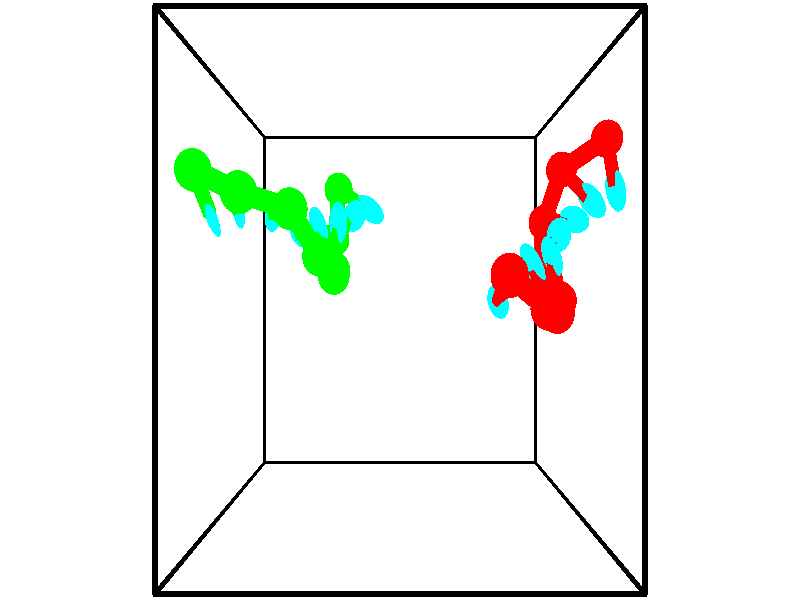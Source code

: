 // switches for output
#declare DRAW_BASES = 1; // possible values are 0, 1; only relevant for DNA ribbons
#declare DRAW_BASES_TYPE = 3; // possible values are 1, 2, 3; only relevant for DNA ribbons
#declare DRAW_FOG = 0; // set to 1 to enable fog

#include "colors.inc"

#include "transforms.inc"
background { rgb <1, 1, 1>}

#default {
   normal{
       ripples 0.25
       frequency 0.20
       turbulence 0.2
       lambda 5
   }
	finish {
		phong 0.1
		phong_size 40.
	}
}

// original window dimensions: 1024x640


// camera settings

camera {
	sky <-0, 1, 0>
	up <-0, 1, 0>
	right 1.6 * <1, 0, 0>
	location <2.5, 2.5, 11.1562>
	look_at <2.5, 2.5, 2.5>
	direction <0, 0, -8.6562>
	angle 67.0682
}


# declare cpy_camera_pos = <2.5, 2.5, 11.1562>;
# if (DRAW_FOG = 1)
fog {
	fog_type 2
	up vnormalize(cpy_camera_pos)
	color rgbt<1,1,1,0.3>
	distance 1e-5
	fog_alt 3e-3
	fog_offset 4
}
# end


// LIGHTS

# declare lum = 6;
global_settings {
	ambient_light rgb lum * <0.05, 0.05, 0.05>
	max_trace_level 15
}# declare cpy_direct_light_amount = 0.25;
light_source
{	1000 * <-1, -1, 1>,
	rgb lum * cpy_direct_light_amount
	parallel
}

light_source
{	1000 * <1, 1, -1>,
	rgb lum * cpy_direct_light_amount
	parallel
}

// strand 0

// nucleotide -1

// particle -1
sphere {
	<3.951335, 2.771558, 3.163098> 0.250000
	pigment { color rgbt <1,0,0,0> }
	no_shadow
}
cylinder {
	<3.921128, 2.602009, 2.802071>,  <3.903004, 2.500279, 2.585454>, 0.100000
	pigment { color rgbt <1,0,0,0> }
	no_shadow
}
cylinder {
	<3.921128, 2.602009, 2.802071>,  <3.951335, 2.771558, 3.163098>, 0.100000
	pigment { color rgbt <1,0,0,0> }
	no_shadow
}

// particle -1
sphere {
	<3.921128, 2.602009, 2.802071> 0.100000
	pigment { color rgbt <1,0,0,0> }
	no_shadow
}
sphere {
	0, 1
	scale<0.080000,0.200000,0.300000>
	matrix <0.819814, 0.488869, -0.298181,
		0.567628, -0.762455, 0.310580,
		-0.075517, -0.423874, -0.902568,
		3.898473, 2.474847, 2.531300>
	pigment { color rgbt <0,1,1,0> }
	no_shadow
}
cylinder {
	<4.529245, 2.399929, 2.952915>,  <3.951335, 2.771558, 3.163098>, 0.130000
	pigment { color rgbt <1,0,0,0> }
	no_shadow
}

// nucleotide -1

// particle -1
sphere {
	<4.529245, 2.399929, 2.952915> 0.250000
	pigment { color rgbt <1,0,0,0> }
	no_shadow
}
cylinder {
	<4.337264, 2.582260, 2.653084>,  <4.222075, 2.691659, 2.473185>, 0.100000
	pigment { color rgbt <1,0,0,0> }
	no_shadow
}
cylinder {
	<4.337264, 2.582260, 2.653084>,  <4.529245, 2.399929, 2.952915>, 0.100000
	pigment { color rgbt <1,0,0,0> }
	no_shadow
}

// particle -1
sphere {
	<4.337264, 2.582260, 2.653084> 0.100000
	pigment { color rgbt <1,0,0,0> }
	no_shadow
}
sphere {
	0, 1
	scale<0.080000,0.200000,0.300000>
	matrix <0.803227, 0.571928, -0.166508,
		0.352805, -0.681997, -0.640632,
		-0.479953, 0.455828, -0.749577,
		4.193278, 2.719008, 2.428210>
	pigment { color rgbt <0,1,1,0> }
	no_shadow
}
cylinder {
	<4.819275, 2.333874, 2.246195>,  <4.529245, 2.399929, 2.952915>, 0.130000
	pigment { color rgbt <1,0,0,0> }
	no_shadow
}

// nucleotide -1

// particle -1
sphere {
	<4.819275, 2.333874, 2.246195> 0.250000
	pigment { color rgbt <1,0,0,0> }
	no_shadow
}
cylinder {
	<4.626203, 2.678101, 2.181152>,  <4.510359, 2.884637, 2.142127>, 0.100000
	pigment { color rgbt <1,0,0,0> }
	no_shadow
}
cylinder {
	<4.626203, 2.678101, 2.181152>,  <4.819275, 2.333874, 2.246195>, 0.100000
	pigment { color rgbt <1,0,0,0> }
	no_shadow
}

// particle -1
sphere {
	<4.626203, 2.678101, 2.181152> 0.100000
	pigment { color rgbt <1,0,0,0> }
	no_shadow
}
sphere {
	0, 1
	scale<0.080000,0.200000,0.300000>
	matrix <0.822638, 0.381803, -0.421298,
		-0.300472, -0.337120, -0.892225,
		-0.482682, 0.860567, -0.162607,
		4.481398, 2.936271, 2.132370>
	pigment { color rgbt <0,1,1,0> }
	no_shadow
}
cylinder {
	<5.047019, 2.493761, 1.572650>,  <4.819275, 2.333874, 2.246195>, 0.130000
	pigment { color rgbt <1,0,0,0> }
	no_shadow
}

// nucleotide -1

// particle -1
sphere {
	<5.047019, 2.493761, 1.572650> 0.250000
	pigment { color rgbt <1,0,0,0> }
	no_shadow
}
cylinder {
	<4.917982, 2.810665, 1.779823>,  <4.840559, 3.000808, 1.904127>, 0.100000
	pigment { color rgbt <1,0,0,0> }
	no_shadow
}
cylinder {
	<4.917982, 2.810665, 1.779823>,  <5.047019, 2.493761, 1.572650>, 0.100000
	pigment { color rgbt <1,0,0,0> }
	no_shadow
}

// particle -1
sphere {
	<4.917982, 2.810665, 1.779823> 0.100000
	pigment { color rgbt <1,0,0,0> }
	no_shadow
}
sphere {
	0, 1
	scale<0.080000,0.200000,0.300000>
	matrix <0.786180, 0.528994, -0.319509,
		-0.527118, 0.304118, -0.793510,
		-0.322594, 0.792261, 0.517934,
		4.821204, 3.048344, 1.935203>
	pigment { color rgbt <0,1,1,0> }
	no_shadow
}
cylinder {
	<4.838528, 2.984844, 1.090827>,  <5.047019, 2.493761, 1.572650>, 0.130000
	pigment { color rgbt <1,0,0,0> }
	no_shadow
}

// nucleotide -1

// particle -1
sphere {
	<4.838528, 2.984844, 1.090827> 0.250000
	pigment { color rgbt <1,0,0,0> }
	no_shadow
}
cylinder {
	<4.927805, 3.191982, 1.421165>,  <4.981371, 3.316265, 1.619369>, 0.100000
	pigment { color rgbt <1,0,0,0> }
	no_shadow
}
cylinder {
	<4.927805, 3.191982, 1.421165>,  <4.838528, 2.984844, 1.090827>, 0.100000
	pigment { color rgbt <1,0,0,0> }
	no_shadow
}

// particle -1
sphere {
	<4.927805, 3.191982, 1.421165> 0.100000
	pigment { color rgbt <1,0,0,0> }
	no_shadow
}
sphere {
	0, 1
	scale<0.080000,0.200000,0.300000>
	matrix <0.770211, 0.425592, -0.475023,
		-0.597462, 0.742097, -0.303860,
		0.223193, 0.517844, 0.825846,
		4.994763, 3.347336, 1.668919>
	pigment { color rgbt <0,1,1,0> }
	no_shadow
}
cylinder {
	<4.944624, 3.597529, 0.876423>,  <4.838528, 2.984844, 1.090827>, 0.130000
	pigment { color rgbt <1,0,0,0> }
	no_shadow
}

// nucleotide -1

// particle -1
sphere {
	<4.944624, 3.597529, 0.876423> 0.250000
	pigment { color rgbt <1,0,0,0> }
	no_shadow
}
cylinder {
	<5.141053, 3.583858, 1.224602>,  <5.258911, 3.575656, 1.433509>, 0.100000
	pigment { color rgbt <1,0,0,0> }
	no_shadow
}
cylinder {
	<5.141053, 3.583858, 1.224602>,  <4.944624, 3.597529, 0.876423>, 0.100000
	pigment { color rgbt <1,0,0,0> }
	no_shadow
}

// particle -1
sphere {
	<5.141053, 3.583858, 1.224602> 0.100000
	pigment { color rgbt <1,0,0,0> }
	no_shadow
}
sphere {
	0, 1
	scale<0.080000,0.200000,0.300000>
	matrix <0.758049, 0.509082, -0.407674,
		-0.429196, 0.860039, 0.275904,
		0.491073, -0.034176, 0.870448,
		5.288375, 3.573606, 1.485736>
	pigment { color rgbt <0,1,1,0> }
	no_shadow
}
cylinder {
	<5.201640, 4.315592, 1.055109>,  <4.944624, 3.597529, 0.876423>, 0.130000
	pigment { color rgbt <1,0,0,0> }
	no_shadow
}

// nucleotide -1

// particle -1
sphere {
	<5.201640, 4.315592, 1.055109> 0.250000
	pigment { color rgbt <1,0,0,0> }
	no_shadow
}
cylinder {
	<5.425240, 4.045422, 1.247490>,  <5.559401, 3.883319, 1.362919>, 0.100000
	pigment { color rgbt <1,0,0,0> }
	no_shadow
}
cylinder {
	<5.425240, 4.045422, 1.247490>,  <5.201640, 4.315592, 1.055109>, 0.100000
	pigment { color rgbt <1,0,0,0> }
	no_shadow
}

// particle -1
sphere {
	<5.425240, 4.045422, 1.247490> 0.100000
	pigment { color rgbt <1,0,0,0> }
	no_shadow
}
sphere {
	0, 1
	scale<0.080000,0.200000,0.300000>
	matrix <0.813679, 0.335263, -0.474895,
		0.159511, 0.656808, 0.736994,
		0.559001, -0.675427, 0.480953,
		5.592940, 3.842793, 1.391776>
	pigment { color rgbt <0,1,1,0> }
	no_shadow
}
cylinder {
	<5.834525, 4.667421, 1.425862>,  <5.201640, 4.315592, 1.055109>, 0.130000
	pigment { color rgbt <1,0,0,0> }
	no_shadow
}

// nucleotide -1

// particle -1
sphere {
	<5.834525, 4.667421, 1.425862> 0.250000
	pigment { color rgbt <1,0,0,0> }
	no_shadow
}
cylinder {
	<5.929348, 4.280746, 1.387245>,  <5.986243, 4.048742, 1.364075>, 0.100000
	pigment { color rgbt <1,0,0,0> }
	no_shadow
}
cylinder {
	<5.929348, 4.280746, 1.387245>,  <5.834525, 4.667421, 1.425862>, 0.100000
	pigment { color rgbt <1,0,0,0> }
	no_shadow
}

// particle -1
sphere {
	<5.929348, 4.280746, 1.387245> 0.100000
	pigment { color rgbt <1,0,0,0> }
	no_shadow
}
sphere {
	0, 1
	scale<0.080000,0.200000,0.300000>
	matrix <0.876223, 0.255670, -0.408492,
		0.419567, 0.012245, 0.907642,
		0.237059, -0.966687, -0.096541,
		6.000466, 3.990741, 1.358283>
	pigment { color rgbt <0,1,1,0> }
	no_shadow
}
// strand 1

// nucleotide -1

// particle -1
sphere {
	<1.400132, 4.147823, 0.348035> 0.250000
	pigment { color rgbt <0,1,0,0> }
	no_shadow
}
cylinder {
	<1.724707, 3.959698, 0.486816>,  <1.919451, 3.846823, 0.570085>, 0.100000
	pigment { color rgbt <0,1,0,0> }
	no_shadow
}
cylinder {
	<1.724707, 3.959698, 0.486816>,  <1.400132, 4.147823, 0.348035>, 0.100000
	pigment { color rgbt <0,1,0,0> }
	no_shadow
}

// particle -1
sphere {
	<1.724707, 3.959698, 0.486816> 0.100000
	pigment { color rgbt <0,1,0,0> }
	no_shadow
}
sphere {
	0, 1
	scale<0.080000,0.200000,0.300000>
	matrix <-0.561254, -0.461515, 0.687021,
		-0.162991, -0.752203, -0.638455,
		0.811436, -0.470313, 0.346954,
		1.968138, 3.818604, 0.590903>
	pigment { color rgbt <0,1,1,0> }
	no_shadow
}
cylinder {
	<1.345513, 3.399180, 0.383276>,  <1.400132, 4.147823, 0.348035>, 0.130000
	pigment { color rgbt <0,1,0,0> }
	no_shadow
}

// nucleotide -1

// particle -1
sphere {
	<1.345513, 3.399180, 0.383276> 0.250000
	pigment { color rgbt <0,1,0,0> }
	no_shadow
}
cylinder {
	<1.561657, 3.564793, 0.676285>,  <1.691343, 3.664160, 0.852090>, 0.100000
	pigment { color rgbt <0,1,0,0> }
	no_shadow
}
cylinder {
	<1.561657, 3.564793, 0.676285>,  <1.345513, 3.399180, 0.383276>, 0.100000
	pigment { color rgbt <0,1,0,0> }
	no_shadow
}

// particle -1
sphere {
	<1.561657, 3.564793, 0.676285> 0.100000
	pigment { color rgbt <0,1,0,0> }
	no_shadow
}
sphere {
	0, 1
	scale<0.080000,0.200000,0.300000>
	matrix <-0.640515, -0.362160, 0.677186,
		0.545667, -0.835115, 0.069497,
		0.540359, 0.414032, 0.732522,
		1.723765, 3.689002, 0.896042>
	pigment { color rgbt <0,1,1,0> }
	no_shadow
}
cylinder {
	<1.394377, 2.935690, 0.852522>,  <1.345513, 3.399180, 0.383276>, 0.130000
	pigment { color rgbt <0,1,0,0> }
	no_shadow
}

// nucleotide -1

// particle -1
sphere {
	<1.394377, 2.935690, 0.852522> 0.250000
	pigment { color rgbt <0,1,0,0> }
	no_shadow
}
cylinder {
	<1.440659, 3.292557, 1.027176>,  <1.468428, 3.506677, 1.131968>, 0.100000
	pigment { color rgbt <0,1,0,0> }
	no_shadow
}
cylinder {
	<1.440659, 3.292557, 1.027176>,  <1.394377, 2.935690, 0.852522>, 0.100000
	pigment { color rgbt <0,1,0,0> }
	no_shadow
}

// particle -1
sphere {
	<1.440659, 3.292557, 1.027176> 0.100000
	pigment { color rgbt <0,1,0,0> }
	no_shadow
}
sphere {
	0, 1
	scale<0.080000,0.200000,0.300000>
	matrix <-0.687512, -0.245335, 0.683475,
		0.716896, -0.379273, 0.584989,
		0.115705, 0.892168, 0.436634,
		1.475370, 3.560207, 1.158166>
	pigment { color rgbt <0,1,1,0> }
	no_shadow
}
cylinder {
	<1.447722, 2.818765, 1.561723>,  <1.394377, 2.935690, 0.852522>, 0.130000
	pigment { color rgbt <0,1,0,0> }
	no_shadow
}

// nucleotide -1

// particle -1
sphere {
	<1.447722, 2.818765, 1.561723> 0.250000
	pigment { color rgbt <0,1,0,0> }
	no_shadow
}
cylinder {
	<1.301027, 3.186954, 1.507713>,  <1.213010, 3.407868, 1.475308>, 0.100000
	pigment { color rgbt <0,1,0,0> }
	no_shadow
}
cylinder {
	<1.301027, 3.186954, 1.507713>,  <1.447722, 2.818765, 1.561723>, 0.100000
	pigment { color rgbt <0,1,0,0> }
	no_shadow
}

// particle -1
sphere {
	<1.301027, 3.186954, 1.507713> 0.100000
	pigment { color rgbt <0,1,0,0> }
	no_shadow
}
sphere {
	0, 1
	scale<0.080000,0.200000,0.300000>
	matrix <-0.724680, -0.191634, 0.661903,
		0.583389, 0.340594, 0.737328,
		-0.366737, 0.920474, -0.135024,
		1.191006, 3.463097, 1.467206>
	pigment { color rgbt <0,1,1,0> }
	no_shadow
}
cylinder {
	<1.298666, 3.039438, 2.182127>,  <1.447722, 2.818765, 1.561723>, 0.130000
	pigment { color rgbt <0,1,0,0> }
	no_shadow
}

// nucleotide -1

// particle -1
sphere {
	<1.298666, 3.039438, 2.182127> 0.250000
	pigment { color rgbt <0,1,0,0> }
	no_shadow
}
cylinder {
	<1.077702, 3.250919, 1.924347>,  <0.945123, 3.377808, 1.769679>, 0.100000
	pigment { color rgbt <0,1,0,0> }
	no_shadow
}
cylinder {
	<1.077702, 3.250919, 1.924347>,  <1.298666, 3.039438, 2.182127>, 0.100000
	pigment { color rgbt <0,1,0,0> }
	no_shadow
}

// particle -1
sphere {
	<1.077702, 3.250919, 1.924347> 0.100000
	pigment { color rgbt <0,1,0,0> }
	no_shadow
}
sphere {
	0, 1
	scale<0.080000,0.200000,0.300000>
	matrix <-0.805927, -0.141298, 0.574907,
		0.212896, 0.836963, 0.504151,
		-0.552411, 0.528703, -0.644449,
		0.911978, 3.409530, 1.731012>
	pigment { color rgbt <0,1,1,0> }
	no_shadow
}
cylinder {
	<0.942831, 3.572639, 2.637630>,  <1.298666, 3.039438, 2.182127>, 0.130000
	pigment { color rgbt <0,1,0,0> }
	no_shadow
}

// nucleotide -1

// particle -1
sphere {
	<0.942831, 3.572639, 2.637630> 0.250000
	pigment { color rgbt <0,1,0,0> }
	no_shadow
}
cylinder {
	<0.735212, 3.564426, 2.295830>,  <0.610641, 3.559499, 2.090750>, 0.100000
	pigment { color rgbt <0,1,0,0> }
	no_shadow
}
cylinder {
	<0.735212, 3.564426, 2.295830>,  <0.942831, 3.572639, 2.637630>, 0.100000
	pigment { color rgbt <0,1,0,0> }
	no_shadow
}

// particle -1
sphere {
	<0.735212, 3.564426, 2.295830> 0.100000
	pigment { color rgbt <0,1,0,0> }
	no_shadow
}
sphere {
	0, 1
	scale<0.080000,0.200000,0.300000>
	matrix <-0.854746, 0.013749, 0.518865,
		0.001096, 0.999694, -0.024684,
		-0.519046, -0.020530, -0.854500,
		0.579499, 3.558267, 2.039480>
	pigment { color rgbt <0,1,1,0> }
	no_shadow
}
cylinder {
	<0.278040, 3.737077, 2.843356>,  <0.942831, 3.572639, 2.637630>, 0.130000
	pigment { color rgbt <0,1,0,0> }
	no_shadow
}

// nucleotide -1

// particle -1
sphere {
	<0.278040, 3.737077, 2.843356> 0.250000
	pigment { color rgbt <0,1,0,0> }
	no_shadow
}
cylinder {
	<0.175842, 3.655087, 2.465424>,  <0.114524, 3.605892, 2.238664>, 0.100000
	pigment { color rgbt <0,1,0,0> }
	no_shadow
}
cylinder {
	<0.175842, 3.655087, 2.465424>,  <0.278040, 3.737077, 2.843356>, 0.100000
	pigment { color rgbt <0,1,0,0> }
	no_shadow
}

// particle -1
sphere {
	<0.175842, 3.655087, 2.465424> 0.100000
	pigment { color rgbt <0,1,0,0> }
	no_shadow
}
sphere {
	0, 1
	scale<0.080000,0.200000,0.300000>
	matrix <-0.921508, -0.244016, 0.302125,
		-0.292482, 0.947862, -0.126541,
		-0.255495, -0.204975, -0.944832,
		0.099194, 3.593594, 2.181974>
	pigment { color rgbt <0,1,1,0> }
	no_shadow
}
cylinder {
	<-0.382092, 4.009449, 2.750462>,  <0.278040, 3.737077, 2.843356>, 0.130000
	pigment { color rgbt <0,1,0,0> }
	no_shadow
}

// nucleotide -1

// particle -1
sphere {
	<-0.382092, 4.009449, 2.750462> 0.250000
	pigment { color rgbt <0,1,0,0> }
	no_shadow
}
cylinder {
	<-0.325485, 3.731831, 2.468109>,  <-0.291521, 3.565259, 2.298697>, 0.100000
	pigment { color rgbt <0,1,0,0> }
	no_shadow
}
cylinder {
	<-0.325485, 3.731831, 2.468109>,  <-0.382092, 4.009449, 2.750462>, 0.100000
	pigment { color rgbt <0,1,0,0> }
	no_shadow
}

// particle -1
sphere {
	<-0.325485, 3.731831, 2.468109> 0.100000
	pigment { color rgbt <0,1,0,0> }
	no_shadow
}
sphere {
	0, 1
	scale<0.080000,0.200000,0.300000>
	matrix <-0.869406, -0.428131, 0.246651,
		-0.473398, 0.578795, -0.663996,
		0.141517, -0.694047, -0.705884,
		-0.283030, 3.523616, 2.256344>
	pigment { color rgbt <0,1,1,0> }
	no_shadow
}
// box output
cylinder {
	<0.000000, 0.000000, 0.000000>,  <5.000000, 0.000000, 0.000000>, 0.025000
	pigment { color rgbt <0,0,0,0> }
	no_shadow
}
cylinder {
	<0.000000, 0.000000, 0.000000>,  <0.000000, 5.000000, 0.000000>, 0.025000
	pigment { color rgbt <0,0,0,0> }
	no_shadow
}
cylinder {
	<0.000000, 0.000000, 0.000000>,  <0.000000, 0.000000, 5.000000>, 0.025000
	pigment { color rgbt <0,0,0,0> }
	no_shadow
}
cylinder {
	<5.000000, 5.000000, 5.000000>,  <0.000000, 5.000000, 5.000000>, 0.025000
	pigment { color rgbt <0,0,0,0> }
	no_shadow
}
cylinder {
	<5.000000, 5.000000, 5.000000>,  <5.000000, 0.000000, 5.000000>, 0.025000
	pigment { color rgbt <0,0,0,0> }
	no_shadow
}
cylinder {
	<5.000000, 5.000000, 5.000000>,  <5.000000, 5.000000, 0.000000>, 0.025000
	pigment { color rgbt <0,0,0,0> }
	no_shadow
}
cylinder {
	<0.000000, 0.000000, 5.000000>,  <0.000000, 5.000000, 5.000000>, 0.025000
	pigment { color rgbt <0,0,0,0> }
	no_shadow
}
cylinder {
	<0.000000, 0.000000, 5.000000>,  <5.000000, 0.000000, 5.000000>, 0.025000
	pigment { color rgbt <0,0,0,0> }
	no_shadow
}
cylinder {
	<5.000000, 5.000000, 0.000000>,  <0.000000, 5.000000, 0.000000>, 0.025000
	pigment { color rgbt <0,0,0,0> }
	no_shadow
}
cylinder {
	<5.000000, 5.000000, 0.000000>,  <5.000000, 0.000000, 0.000000>, 0.025000
	pigment { color rgbt <0,0,0,0> }
	no_shadow
}
cylinder {
	<5.000000, 0.000000, 5.000000>,  <5.000000, 0.000000, 0.000000>, 0.025000
	pigment { color rgbt <0,0,0,0> }
	no_shadow
}
cylinder {
	<0.000000, 5.000000, 0.000000>,  <0.000000, 5.000000, 5.000000>, 0.025000
	pigment { color rgbt <0,0,0,0> }
	no_shadow
}
// end of box output
